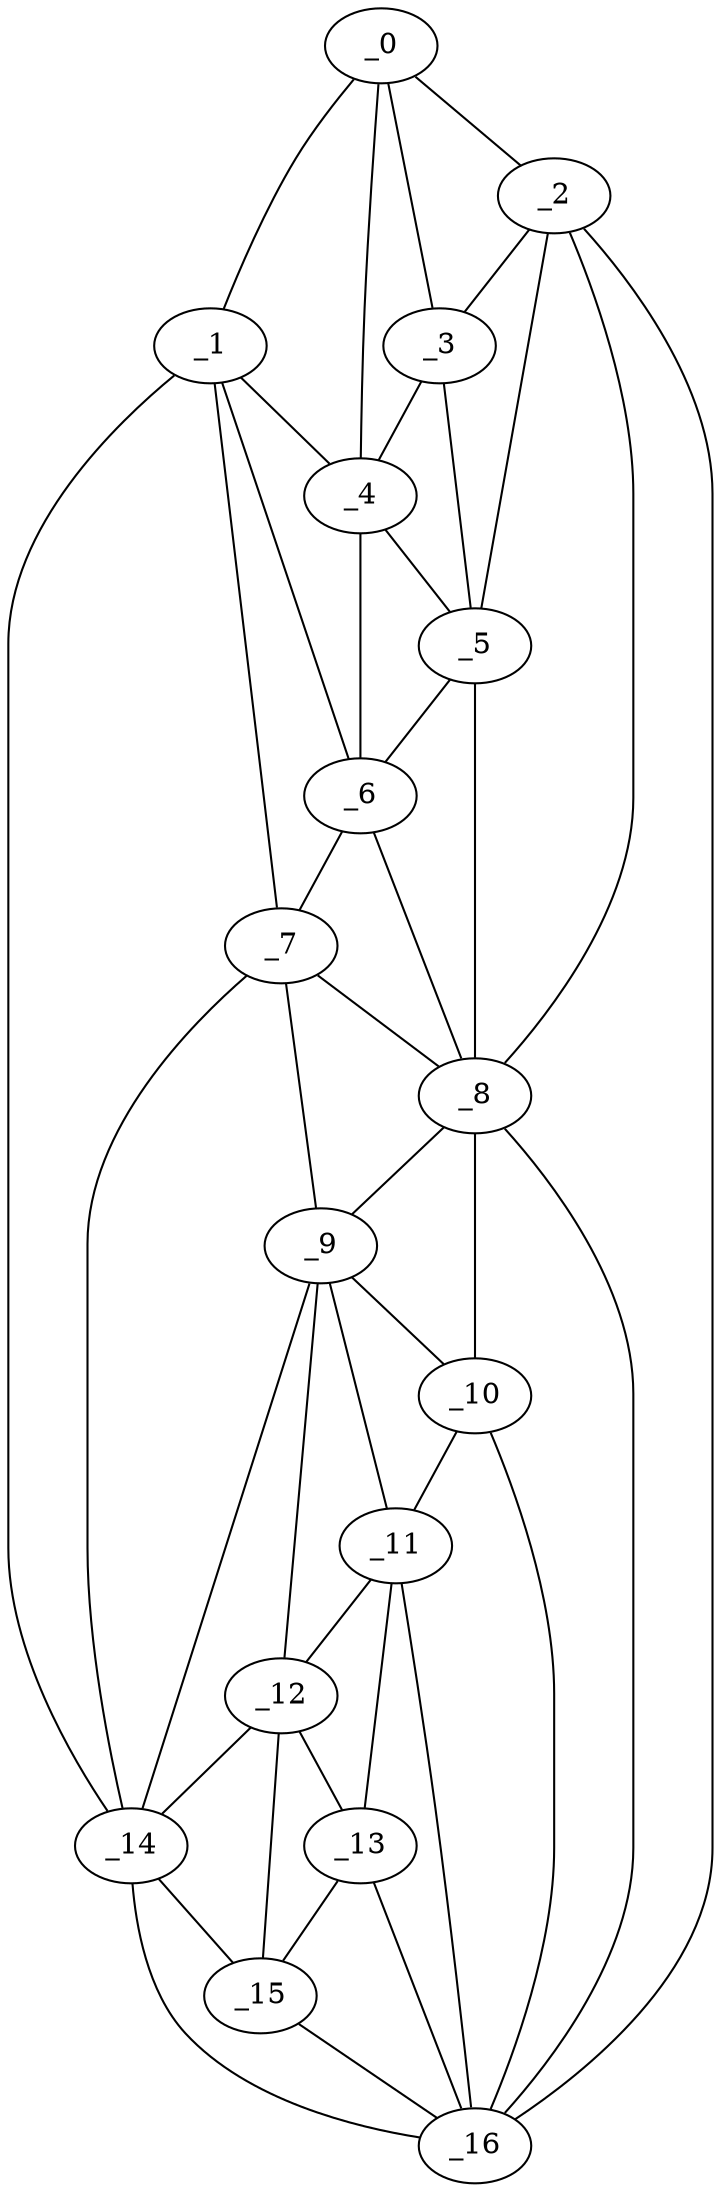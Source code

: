 graph "obj98__15.gxl" {
	_0	 [x=5,
		y=57];
	_1	 [x=5,
		y=73];
	_0 -- _1	 [valence=1];
	_2	 [x=13,
		y=47];
	_0 -- _2	 [valence=1];
	_3	 [x=32,
		y=53];
	_0 -- _3	 [valence=2];
	_4	 [x=32,
		y=71];
	_0 -- _4	 [valence=1];
	_1 -- _4	 [valence=2];
	_6	 [x=48,
		y=72];
	_1 -- _6	 [valence=1];
	_7	 [x=61,
		y=74];
	_1 -- _7	 [valence=2];
	_14	 [x=119,
		y=82];
	_1 -- _14	 [valence=1];
	_2 -- _3	 [valence=2];
	_5	 [x=46,
		y=54];
	_2 -- _5	 [valence=2];
	_8	 [x=62,
		y=54];
	_2 -- _8	 [valence=2];
	_16	 [x=126,
		y=56];
	_2 -- _16	 [valence=1];
	_3 -- _4	 [valence=2];
	_3 -- _5	 [valence=2];
	_4 -- _5	 [valence=2];
	_4 -- _6	 [valence=2];
	_5 -- _6	 [valence=2];
	_5 -- _8	 [valence=1];
	_6 -- _7	 [valence=2];
	_6 -- _8	 [valence=2];
	_7 -- _8	 [valence=1];
	_9	 [x=79,
		y=75];
	_7 -- _9	 [valence=2];
	_7 -- _14	 [valence=2];
	_8 -- _9	 [valence=2];
	_10	 [x=87,
		y=57];
	_8 -- _10	 [valence=2];
	_8 -- _16	 [valence=1];
	_9 -- _10	 [valence=2];
	_11	 [x=96,
		y=58];
	_9 -- _11	 [valence=2];
	_12	 [x=105,
		y=60];
	_9 -- _12	 [valence=1];
	_9 -- _14	 [valence=1];
	_10 -- _11	 [valence=2];
	_10 -- _16	 [valence=2];
	_11 -- _12	 [valence=1];
	_13	 [x=113,
		y=58];
	_11 -- _13	 [valence=2];
	_11 -- _16	 [valence=2];
	_12 -- _13	 [valence=2];
	_12 -- _14	 [valence=2];
	_15	 [x=120,
		y=67];
	_12 -- _15	 [valence=1];
	_13 -- _15	 [valence=2];
	_13 -- _16	 [valence=2];
	_14 -- _15	 [valence=2];
	_14 -- _16	 [valence=1];
	_15 -- _16	 [valence=1];
}
